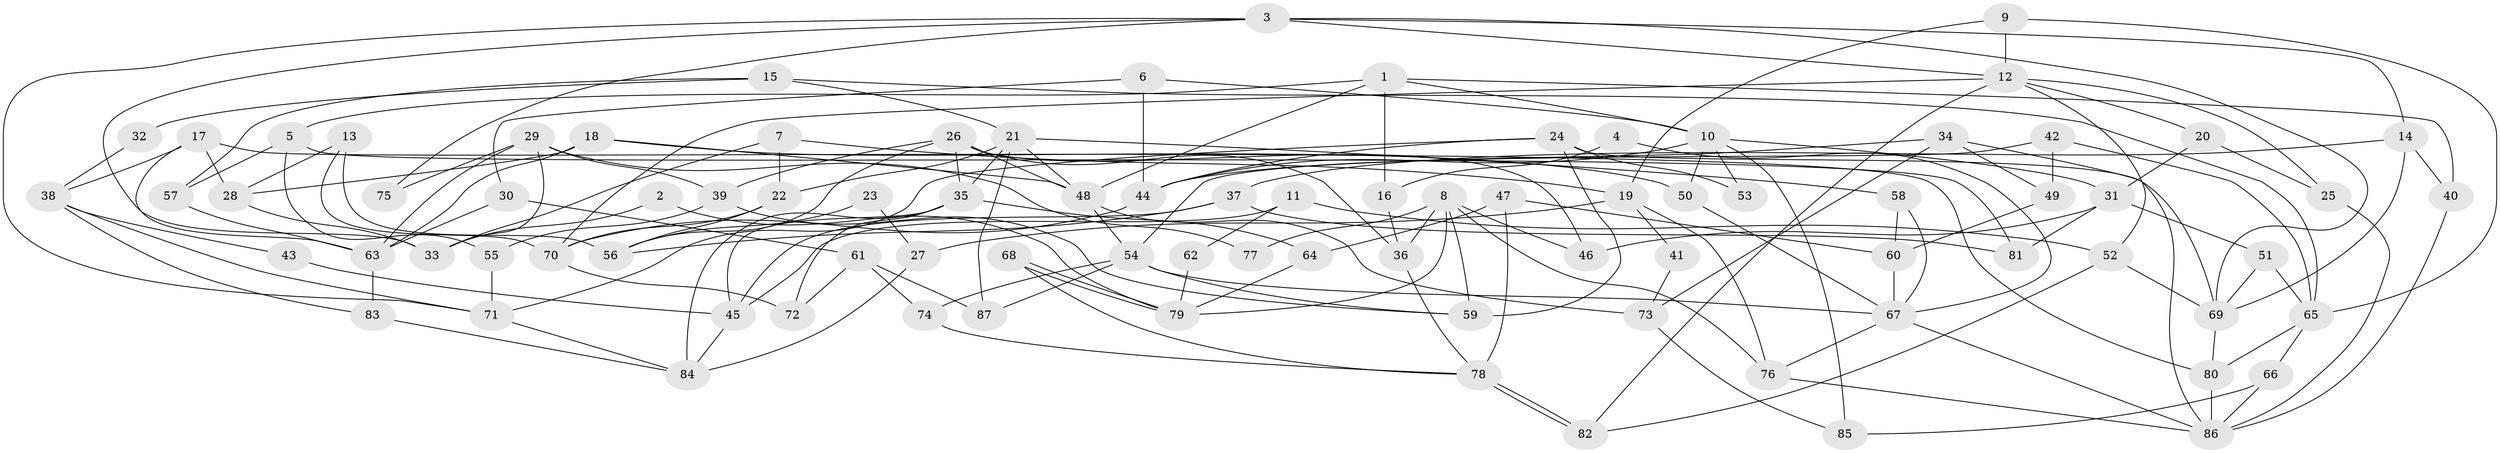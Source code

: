 // coarse degree distribution, {5: 0.2786885245901639, 3: 0.19672131147540983, 4: 0.14754098360655737, 2: 0.11475409836065574, 6: 0.13114754098360656, 9: 0.01639344262295082, 7: 0.09836065573770492, 8: 0.01639344262295082}
// Generated by graph-tools (version 1.1) at 2025/37/03/04/25 23:37:06]
// undirected, 87 vertices, 174 edges
graph export_dot {
  node [color=gray90,style=filled];
  1;
  2;
  3;
  4;
  5;
  6;
  7;
  8;
  9;
  10;
  11;
  12;
  13;
  14;
  15;
  16;
  17;
  18;
  19;
  20;
  21;
  22;
  23;
  24;
  25;
  26;
  27;
  28;
  29;
  30;
  31;
  32;
  33;
  34;
  35;
  36;
  37;
  38;
  39;
  40;
  41;
  42;
  43;
  44;
  45;
  46;
  47;
  48;
  49;
  50;
  51;
  52;
  53;
  54;
  55;
  56;
  57;
  58;
  59;
  60;
  61;
  62;
  63;
  64;
  65;
  66;
  67;
  68;
  69;
  70;
  71;
  72;
  73;
  74;
  75;
  76;
  77;
  78;
  79;
  80;
  81;
  82;
  83;
  84;
  85;
  86;
  87;
  1 -- 10;
  1 -- 48;
  1 -- 5;
  1 -- 16;
  1 -- 40;
  2 -- 33;
  2 -- 79;
  3 -- 12;
  3 -- 69;
  3 -- 14;
  3 -- 33;
  3 -- 71;
  3 -- 75;
  4 -- 16;
  4 -- 67;
  5 -- 55;
  5 -- 57;
  5 -- 81;
  6 -- 30;
  6 -- 44;
  6 -- 10;
  7 -- 33;
  7 -- 22;
  7 -- 19;
  8 -- 76;
  8 -- 59;
  8 -- 36;
  8 -- 46;
  8 -- 77;
  8 -- 79;
  9 -- 19;
  9 -- 65;
  9 -- 12;
  10 -- 44;
  10 -- 31;
  10 -- 50;
  10 -- 53;
  10 -- 85;
  11 -- 52;
  11 -- 45;
  11 -- 62;
  12 -- 70;
  12 -- 20;
  12 -- 25;
  12 -- 52;
  12 -- 82;
  13 -- 56;
  13 -- 28;
  13 -- 70;
  14 -- 69;
  14 -- 37;
  14 -- 40;
  15 -- 57;
  15 -- 65;
  15 -- 21;
  15 -- 32;
  16 -- 36;
  17 -- 38;
  17 -- 80;
  17 -- 28;
  17 -- 63;
  18 -- 50;
  18 -- 48;
  18 -- 28;
  18 -- 63;
  19 -- 76;
  19 -- 27;
  19 -- 41;
  20 -- 25;
  20 -- 31;
  21 -- 48;
  21 -- 22;
  21 -- 35;
  21 -- 58;
  21 -- 87;
  22 -- 56;
  22 -- 70;
  23 -- 56;
  23 -- 27;
  24 -- 71;
  24 -- 69;
  24 -- 44;
  24 -- 53;
  24 -- 59;
  25 -- 86;
  26 -- 39;
  26 -- 46;
  26 -- 35;
  26 -- 36;
  26 -- 48;
  26 -- 56;
  27 -- 84;
  28 -- 33;
  29 -- 63;
  29 -- 33;
  29 -- 39;
  29 -- 75;
  29 -- 77;
  30 -- 61;
  30 -- 63;
  31 -- 46;
  31 -- 51;
  31 -- 81;
  32 -- 38;
  34 -- 44;
  34 -- 86;
  34 -- 49;
  34 -- 73;
  35 -- 45;
  35 -- 64;
  35 -- 72;
  35 -- 84;
  36 -- 78;
  37 -- 81;
  37 -- 45;
  37 -- 56;
  38 -- 71;
  38 -- 83;
  38 -- 43;
  39 -- 59;
  39 -- 55;
  40 -- 86;
  41 -- 73;
  42 -- 65;
  42 -- 49;
  42 -- 54;
  43 -- 45;
  44 -- 70;
  45 -- 84;
  47 -- 64;
  47 -- 78;
  47 -- 60;
  48 -- 54;
  48 -- 73;
  49 -- 60;
  50 -- 67;
  51 -- 69;
  51 -- 65;
  52 -- 82;
  52 -- 69;
  54 -- 87;
  54 -- 59;
  54 -- 67;
  54 -- 74;
  55 -- 71;
  57 -- 63;
  58 -- 67;
  58 -- 60;
  60 -- 67;
  61 -- 74;
  61 -- 72;
  61 -- 87;
  62 -- 79;
  63 -- 83;
  64 -- 79;
  65 -- 66;
  65 -- 80;
  66 -- 85;
  66 -- 86;
  67 -- 76;
  67 -- 86;
  68 -- 78;
  68 -- 79;
  68 -- 79;
  69 -- 80;
  70 -- 72;
  71 -- 84;
  73 -- 85;
  74 -- 78;
  76 -- 86;
  78 -- 82;
  78 -- 82;
  80 -- 86;
  83 -- 84;
}
